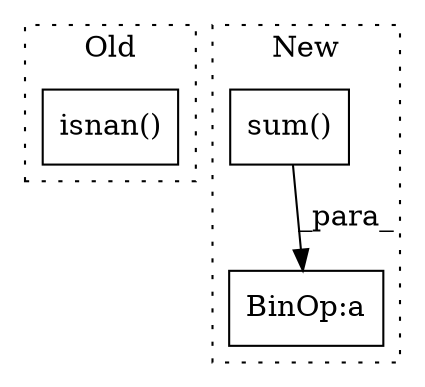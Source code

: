 digraph G {
subgraph cluster0 {
1 [label="isnan()" a="75" s="2553,2572" l="12,1" shape="box"];
label = "Old";
style="dotted";
}
subgraph cluster1 {
2 [label="sum()" a="75" s="6325" l="23" shape="box"];
3 [label="BinOp:a" a="82" s="6395" l="3" shape="box"];
label = "New";
style="dotted";
}
2 -> 3 [label="_para_"];
}